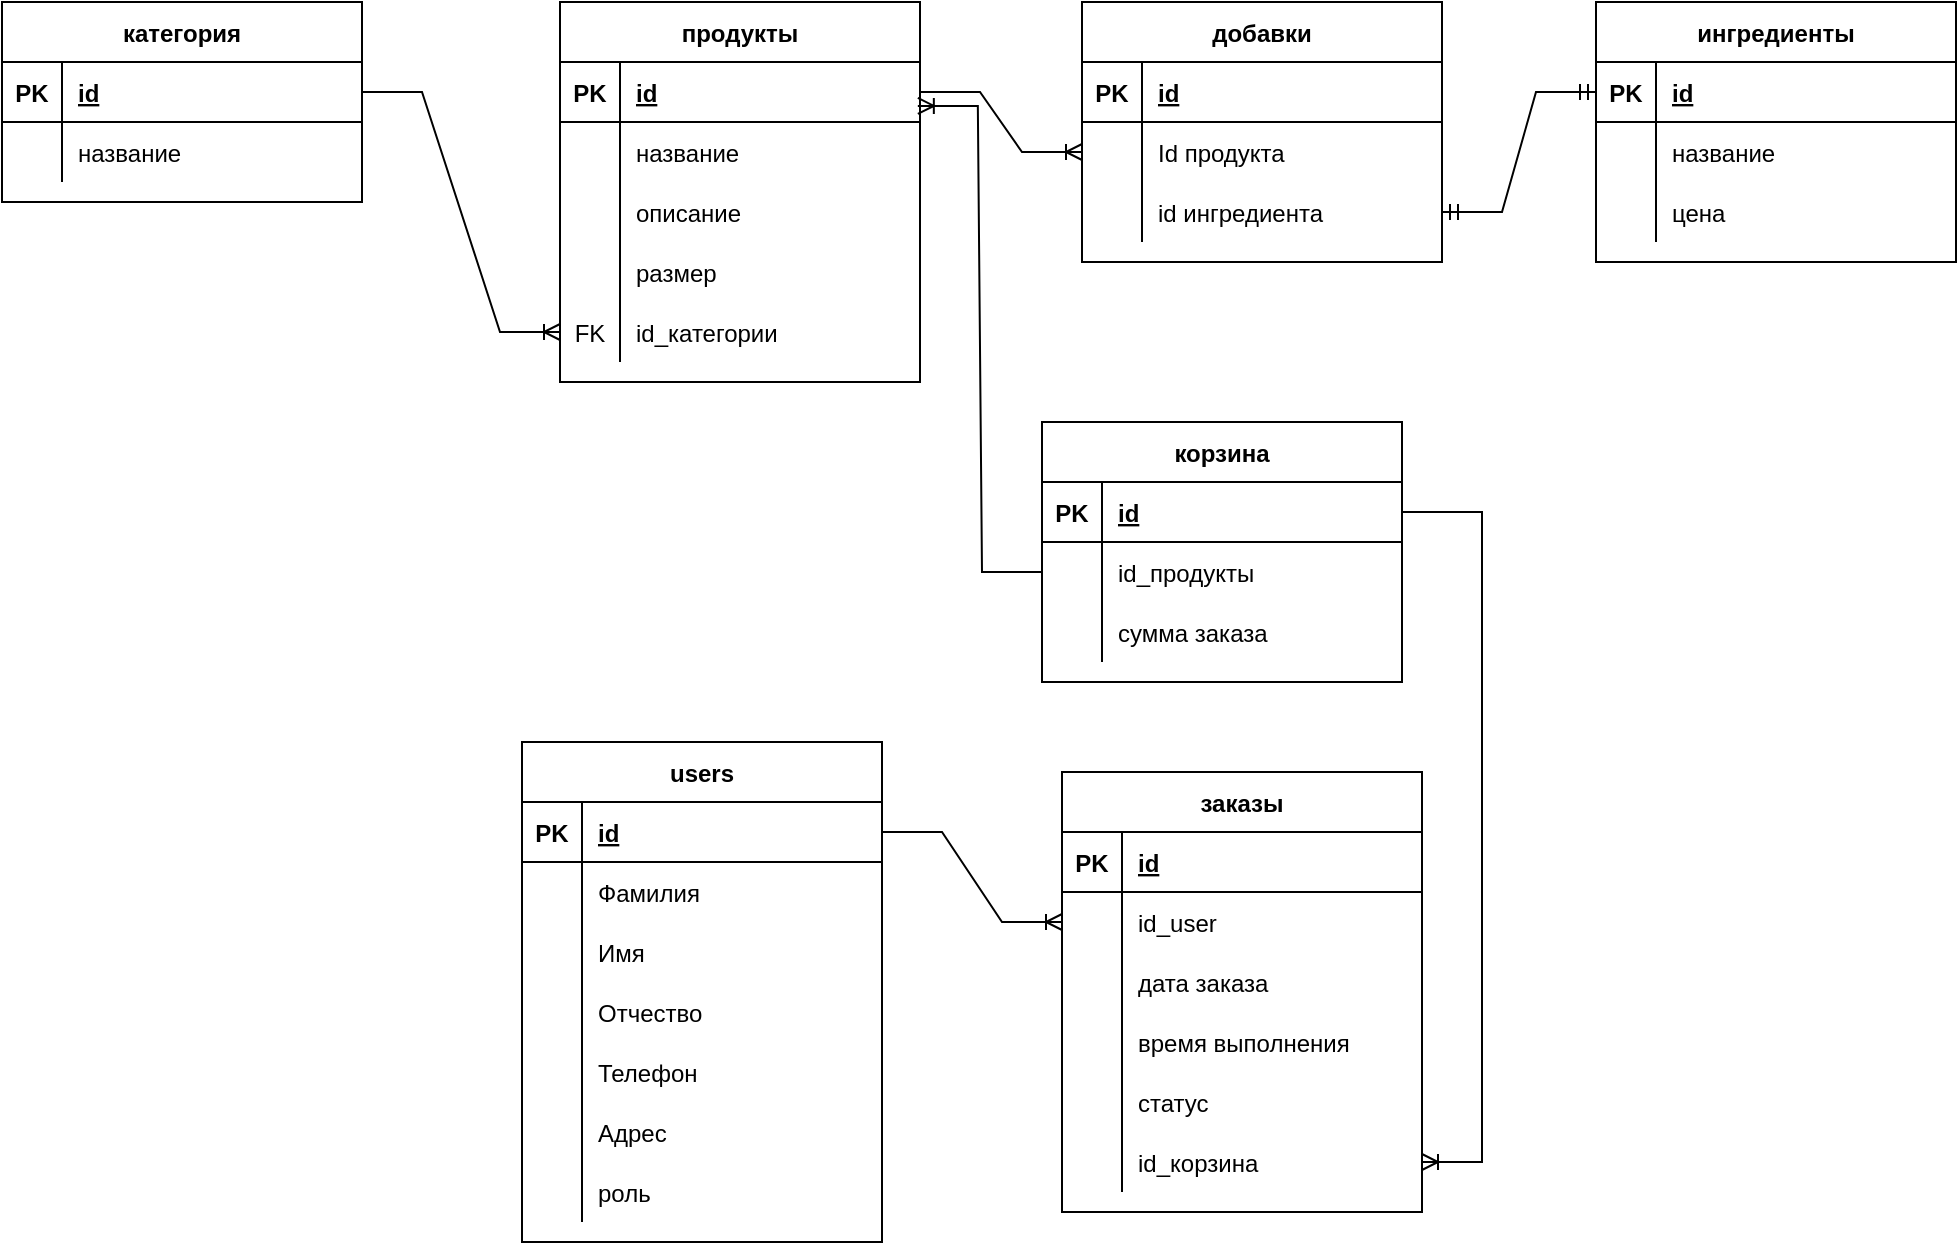 <mxfile version="20.8.11" type="device"><diagram id="owoipw6SvEgK5deBVGy4" name="Page-1"><mxGraphModel dx="1434" dy="749" grid="1" gridSize="10" guides="1" tooltips="1" connect="1" arrows="1" fold="1" page="1" pageScale="1" pageWidth="827" pageHeight="1169" math="0" shadow="0"><root><mxCell id="0"/><mxCell id="1" parent="0"/><mxCell id="4QriS_CzbqOuD697zwni-1" value="категория" style="shape=table;startSize=30;container=1;collapsible=1;childLayout=tableLayout;fixedRows=1;rowLines=0;fontStyle=1;align=center;resizeLast=1;" parent="1" vertex="1"><mxGeometry x="30" y="50" width="180" height="100" as="geometry"/></mxCell><mxCell id="4QriS_CzbqOuD697zwni-2" value="" style="shape=tableRow;horizontal=0;startSize=0;swimlaneHead=0;swimlaneBody=0;fillColor=none;collapsible=0;dropTarget=0;points=[[0,0.5],[1,0.5]];portConstraint=eastwest;top=0;left=0;right=0;bottom=1;" parent="4QriS_CzbqOuD697zwni-1" vertex="1"><mxGeometry y="30" width="180" height="30" as="geometry"/></mxCell><mxCell id="4QriS_CzbqOuD697zwni-3" value="PK" style="shape=partialRectangle;connectable=0;fillColor=none;top=0;left=0;bottom=0;right=0;fontStyle=1;overflow=hidden;" parent="4QriS_CzbqOuD697zwni-2" vertex="1"><mxGeometry width="30" height="30" as="geometry"><mxRectangle width="30" height="30" as="alternateBounds"/></mxGeometry></mxCell><mxCell id="4QriS_CzbqOuD697zwni-4" value="id" style="shape=partialRectangle;connectable=0;fillColor=none;top=0;left=0;bottom=0;right=0;align=left;spacingLeft=6;fontStyle=5;overflow=hidden;" parent="4QriS_CzbqOuD697zwni-2" vertex="1"><mxGeometry x="30" width="150" height="30" as="geometry"><mxRectangle width="150" height="30" as="alternateBounds"/></mxGeometry></mxCell><mxCell id="4QriS_CzbqOuD697zwni-5" value="" style="shape=tableRow;horizontal=0;startSize=0;swimlaneHead=0;swimlaneBody=0;fillColor=none;collapsible=0;dropTarget=0;points=[[0,0.5],[1,0.5]];portConstraint=eastwest;top=0;left=0;right=0;bottom=0;" parent="4QriS_CzbqOuD697zwni-1" vertex="1"><mxGeometry y="60" width="180" height="30" as="geometry"/></mxCell><mxCell id="4QriS_CzbqOuD697zwni-6" value="" style="shape=partialRectangle;connectable=0;fillColor=none;top=0;left=0;bottom=0;right=0;editable=1;overflow=hidden;" parent="4QriS_CzbqOuD697zwni-5" vertex="1"><mxGeometry width="30" height="30" as="geometry"><mxRectangle width="30" height="30" as="alternateBounds"/></mxGeometry></mxCell><mxCell id="4QriS_CzbqOuD697zwni-7" value="название" style="shape=partialRectangle;connectable=0;fillColor=none;top=0;left=0;bottom=0;right=0;align=left;spacingLeft=6;overflow=hidden;" parent="4QriS_CzbqOuD697zwni-5" vertex="1"><mxGeometry x="30" width="150" height="30" as="geometry"><mxRectangle width="150" height="30" as="alternateBounds"/></mxGeometry></mxCell><mxCell id="4QriS_CzbqOuD697zwni-20" value="продукты" style="shape=table;startSize=30;container=1;collapsible=1;childLayout=tableLayout;fixedRows=1;rowLines=0;fontStyle=1;align=center;resizeLast=1;" parent="1" vertex="1"><mxGeometry x="309" y="50" width="180" height="190" as="geometry"/></mxCell><mxCell id="4QriS_CzbqOuD697zwni-21" value="" style="shape=tableRow;horizontal=0;startSize=0;swimlaneHead=0;swimlaneBody=0;fillColor=none;collapsible=0;dropTarget=0;points=[[0,0.5],[1,0.5]];portConstraint=eastwest;top=0;left=0;right=0;bottom=1;" parent="4QriS_CzbqOuD697zwni-20" vertex="1"><mxGeometry y="30" width="180" height="30" as="geometry"/></mxCell><mxCell id="4QriS_CzbqOuD697zwni-22" value="PK" style="shape=partialRectangle;connectable=0;fillColor=none;top=0;left=0;bottom=0;right=0;fontStyle=1;overflow=hidden;" parent="4QriS_CzbqOuD697zwni-21" vertex="1"><mxGeometry width="30" height="30" as="geometry"><mxRectangle width="30" height="30" as="alternateBounds"/></mxGeometry></mxCell><mxCell id="4QriS_CzbqOuD697zwni-23" value="id" style="shape=partialRectangle;connectable=0;fillColor=none;top=0;left=0;bottom=0;right=0;align=left;spacingLeft=6;fontStyle=5;overflow=hidden;" parent="4QriS_CzbqOuD697zwni-21" vertex="1"><mxGeometry x="30" width="150" height="30" as="geometry"><mxRectangle width="150" height="30" as="alternateBounds"/></mxGeometry></mxCell><mxCell id="4QriS_CzbqOuD697zwni-24" value="" style="shape=tableRow;horizontal=0;startSize=0;swimlaneHead=0;swimlaneBody=0;fillColor=none;collapsible=0;dropTarget=0;points=[[0,0.5],[1,0.5]];portConstraint=eastwest;top=0;left=0;right=0;bottom=0;" parent="4QriS_CzbqOuD697zwni-20" vertex="1"><mxGeometry y="60" width="180" height="30" as="geometry"/></mxCell><mxCell id="4QriS_CzbqOuD697zwni-25" value="" style="shape=partialRectangle;connectable=0;fillColor=none;top=0;left=0;bottom=0;right=0;editable=1;overflow=hidden;" parent="4QriS_CzbqOuD697zwni-24" vertex="1"><mxGeometry width="30" height="30" as="geometry"><mxRectangle width="30" height="30" as="alternateBounds"/></mxGeometry></mxCell><mxCell id="4QriS_CzbqOuD697zwni-26" value="название" style="shape=partialRectangle;connectable=0;fillColor=none;top=0;left=0;bottom=0;right=0;align=left;spacingLeft=6;overflow=hidden;" parent="4QriS_CzbqOuD697zwni-24" vertex="1"><mxGeometry x="30" width="150" height="30" as="geometry"><mxRectangle width="150" height="30" as="alternateBounds"/></mxGeometry></mxCell><mxCell id="4QriS_CzbqOuD697zwni-27" value="" style="shape=tableRow;horizontal=0;startSize=0;swimlaneHead=0;swimlaneBody=0;fillColor=none;collapsible=0;dropTarget=0;points=[[0,0.5],[1,0.5]];portConstraint=eastwest;top=0;left=0;right=0;bottom=0;" parent="4QriS_CzbqOuD697zwni-20" vertex="1"><mxGeometry y="90" width="180" height="30" as="geometry"/></mxCell><mxCell id="4QriS_CzbqOuD697zwni-28" value="" style="shape=partialRectangle;connectable=0;fillColor=none;top=0;left=0;bottom=0;right=0;editable=1;overflow=hidden;" parent="4QriS_CzbqOuD697zwni-27" vertex="1"><mxGeometry width="30" height="30" as="geometry"><mxRectangle width="30" height="30" as="alternateBounds"/></mxGeometry></mxCell><mxCell id="4QriS_CzbqOuD697zwni-29" value="описание" style="shape=partialRectangle;connectable=0;fillColor=none;top=0;left=0;bottom=0;right=0;align=left;spacingLeft=6;overflow=hidden;" parent="4QriS_CzbqOuD697zwni-27" vertex="1"><mxGeometry x="30" width="150" height="30" as="geometry"><mxRectangle width="150" height="30" as="alternateBounds"/></mxGeometry></mxCell><mxCell id="4QriS_CzbqOuD697zwni-30" value="" style="shape=tableRow;horizontal=0;startSize=0;swimlaneHead=0;swimlaneBody=0;fillColor=none;collapsible=0;dropTarget=0;points=[[0,0.5],[1,0.5]];portConstraint=eastwest;top=0;left=0;right=0;bottom=0;" parent="4QriS_CzbqOuD697zwni-20" vertex="1"><mxGeometry y="120" width="180" height="30" as="geometry"/></mxCell><mxCell id="4QriS_CzbqOuD697zwni-31" value="" style="shape=partialRectangle;connectable=0;fillColor=none;top=0;left=0;bottom=0;right=0;editable=1;overflow=hidden;" parent="4QriS_CzbqOuD697zwni-30" vertex="1"><mxGeometry width="30" height="30" as="geometry"><mxRectangle width="30" height="30" as="alternateBounds"/></mxGeometry></mxCell><mxCell id="4QriS_CzbqOuD697zwni-32" value="размер" style="shape=partialRectangle;connectable=0;fillColor=none;top=0;left=0;bottom=0;right=0;align=left;spacingLeft=6;overflow=hidden;" parent="4QriS_CzbqOuD697zwni-30" vertex="1"><mxGeometry x="30" width="150" height="30" as="geometry"><mxRectangle width="150" height="30" as="alternateBounds"/></mxGeometry></mxCell><mxCell id="4QriS_CzbqOuD697zwni-33" style="shape=tableRow;horizontal=0;startSize=0;swimlaneHead=0;swimlaneBody=0;fillColor=none;collapsible=0;dropTarget=0;points=[[0,0.5],[1,0.5]];portConstraint=eastwest;top=0;left=0;right=0;bottom=0;" parent="4QriS_CzbqOuD697zwni-20" vertex="1"><mxGeometry y="150" width="180" height="30" as="geometry"/></mxCell><mxCell id="4QriS_CzbqOuD697zwni-34" value="FK" style="shape=partialRectangle;connectable=0;fillColor=none;top=0;left=0;bottom=0;right=0;editable=1;overflow=hidden;" parent="4QriS_CzbqOuD697zwni-33" vertex="1"><mxGeometry width="30" height="30" as="geometry"><mxRectangle width="30" height="30" as="alternateBounds"/></mxGeometry></mxCell><mxCell id="4QriS_CzbqOuD697zwni-35" value="id_категории" style="shape=partialRectangle;connectable=0;fillColor=none;top=0;left=0;bottom=0;right=0;align=left;spacingLeft=6;overflow=hidden;" parent="4QriS_CzbqOuD697zwni-33" vertex="1"><mxGeometry x="30" width="150" height="30" as="geometry"><mxRectangle width="150" height="30" as="alternateBounds"/></mxGeometry></mxCell><mxCell id="4QriS_CzbqOuD697zwni-39" value="добавки" style="shape=table;startSize=30;container=1;collapsible=1;childLayout=tableLayout;fixedRows=1;rowLines=0;fontStyle=1;align=center;resizeLast=1;" parent="1" vertex="1"><mxGeometry x="570" y="50" width="180" height="130" as="geometry"/></mxCell><mxCell id="4QriS_CzbqOuD697zwni-40" value="" style="shape=tableRow;horizontal=0;startSize=0;swimlaneHead=0;swimlaneBody=0;fillColor=none;collapsible=0;dropTarget=0;points=[[0,0.5],[1,0.5]];portConstraint=eastwest;top=0;left=0;right=0;bottom=1;" parent="4QriS_CzbqOuD697zwni-39" vertex="1"><mxGeometry y="30" width="180" height="30" as="geometry"/></mxCell><mxCell id="4QriS_CzbqOuD697zwni-41" value="PK" style="shape=partialRectangle;connectable=0;fillColor=none;top=0;left=0;bottom=0;right=0;fontStyle=1;overflow=hidden;" parent="4QriS_CzbqOuD697zwni-40" vertex="1"><mxGeometry width="30" height="30" as="geometry"><mxRectangle width="30" height="30" as="alternateBounds"/></mxGeometry></mxCell><mxCell id="4QriS_CzbqOuD697zwni-42" value="id" style="shape=partialRectangle;connectable=0;fillColor=none;top=0;left=0;bottom=0;right=0;align=left;spacingLeft=6;fontStyle=5;overflow=hidden;" parent="4QriS_CzbqOuD697zwni-40" vertex="1"><mxGeometry x="30" width="150" height="30" as="geometry"><mxRectangle width="150" height="30" as="alternateBounds"/></mxGeometry></mxCell><mxCell id="4QriS_CzbqOuD697zwni-43" value="" style="shape=tableRow;horizontal=0;startSize=0;swimlaneHead=0;swimlaneBody=0;fillColor=none;collapsible=0;dropTarget=0;points=[[0,0.5],[1,0.5]];portConstraint=eastwest;top=0;left=0;right=0;bottom=0;" parent="4QriS_CzbqOuD697zwni-39" vertex="1"><mxGeometry y="60" width="180" height="30" as="geometry"/></mxCell><mxCell id="4QriS_CzbqOuD697zwni-44" value="" style="shape=partialRectangle;connectable=0;fillColor=none;top=0;left=0;bottom=0;right=0;editable=1;overflow=hidden;" parent="4QriS_CzbqOuD697zwni-43" vertex="1"><mxGeometry width="30" height="30" as="geometry"><mxRectangle width="30" height="30" as="alternateBounds"/></mxGeometry></mxCell><mxCell id="4QriS_CzbqOuD697zwni-45" value="Id продукта" style="shape=partialRectangle;connectable=0;fillColor=none;top=0;left=0;bottom=0;right=0;align=left;spacingLeft=6;overflow=hidden;" parent="4QriS_CzbqOuD697zwni-43" vertex="1"><mxGeometry x="30" width="150" height="30" as="geometry"><mxRectangle width="150" height="30" as="alternateBounds"/></mxGeometry></mxCell><mxCell id="4QriS_CzbqOuD697zwni-46" value="" style="shape=tableRow;horizontal=0;startSize=0;swimlaneHead=0;swimlaneBody=0;fillColor=none;collapsible=0;dropTarget=0;points=[[0,0.5],[1,0.5]];portConstraint=eastwest;top=0;left=0;right=0;bottom=0;" parent="4QriS_CzbqOuD697zwni-39" vertex="1"><mxGeometry y="90" width="180" height="30" as="geometry"/></mxCell><mxCell id="4QriS_CzbqOuD697zwni-47" value="" style="shape=partialRectangle;connectable=0;fillColor=none;top=0;left=0;bottom=0;right=0;editable=1;overflow=hidden;" parent="4QriS_CzbqOuD697zwni-46" vertex="1"><mxGeometry width="30" height="30" as="geometry"><mxRectangle width="30" height="30" as="alternateBounds"/></mxGeometry></mxCell><mxCell id="4QriS_CzbqOuD697zwni-48" value="id ингредиента" style="shape=partialRectangle;connectable=0;fillColor=none;top=0;left=0;bottom=0;right=0;align=left;spacingLeft=6;overflow=hidden;" parent="4QriS_CzbqOuD697zwni-46" vertex="1"><mxGeometry x="30" width="150" height="30" as="geometry"><mxRectangle width="150" height="30" as="alternateBounds"/></mxGeometry></mxCell><mxCell id="4QriS_CzbqOuD697zwni-83" value="ингредиенты" style="shape=table;startSize=30;container=1;collapsible=1;childLayout=tableLayout;fixedRows=1;rowLines=0;fontStyle=1;align=center;resizeLast=1;" parent="1" vertex="1"><mxGeometry x="827" y="50" width="180" height="130" as="geometry"/></mxCell><mxCell id="4QriS_CzbqOuD697zwni-84" value="" style="shape=tableRow;horizontal=0;startSize=0;swimlaneHead=0;swimlaneBody=0;fillColor=none;collapsible=0;dropTarget=0;points=[[0,0.5],[1,0.5]];portConstraint=eastwest;top=0;left=0;right=0;bottom=1;" parent="4QriS_CzbqOuD697zwni-83" vertex="1"><mxGeometry y="30" width="180" height="30" as="geometry"/></mxCell><mxCell id="4QriS_CzbqOuD697zwni-85" value="PK" style="shape=partialRectangle;connectable=0;fillColor=none;top=0;left=0;bottom=0;right=0;fontStyle=1;overflow=hidden;" parent="4QriS_CzbqOuD697zwni-84" vertex="1"><mxGeometry width="30" height="30" as="geometry"><mxRectangle width="30" height="30" as="alternateBounds"/></mxGeometry></mxCell><mxCell id="4QriS_CzbqOuD697zwni-86" value="id" style="shape=partialRectangle;connectable=0;fillColor=none;top=0;left=0;bottom=0;right=0;align=left;spacingLeft=6;fontStyle=5;overflow=hidden;" parent="4QriS_CzbqOuD697zwni-84" vertex="1"><mxGeometry x="30" width="150" height="30" as="geometry"><mxRectangle width="150" height="30" as="alternateBounds"/></mxGeometry></mxCell><mxCell id="4QriS_CzbqOuD697zwni-87" value="" style="shape=tableRow;horizontal=0;startSize=0;swimlaneHead=0;swimlaneBody=0;fillColor=none;collapsible=0;dropTarget=0;points=[[0,0.5],[1,0.5]];portConstraint=eastwest;top=0;left=0;right=0;bottom=0;" parent="4QriS_CzbqOuD697zwni-83" vertex="1"><mxGeometry y="60" width="180" height="30" as="geometry"/></mxCell><mxCell id="4QriS_CzbqOuD697zwni-88" value="" style="shape=partialRectangle;connectable=0;fillColor=none;top=0;left=0;bottom=0;right=0;editable=1;overflow=hidden;" parent="4QriS_CzbqOuD697zwni-87" vertex="1"><mxGeometry width="30" height="30" as="geometry"><mxRectangle width="30" height="30" as="alternateBounds"/></mxGeometry></mxCell><mxCell id="4QriS_CzbqOuD697zwni-89" value="название" style="shape=partialRectangle;connectable=0;fillColor=none;top=0;left=0;bottom=0;right=0;align=left;spacingLeft=6;overflow=hidden;" parent="4QriS_CzbqOuD697zwni-87" vertex="1"><mxGeometry x="30" width="150" height="30" as="geometry"><mxRectangle width="150" height="30" as="alternateBounds"/></mxGeometry></mxCell><mxCell id="4QriS_CzbqOuD697zwni-90" value="" style="shape=tableRow;horizontal=0;startSize=0;swimlaneHead=0;swimlaneBody=0;fillColor=none;collapsible=0;dropTarget=0;points=[[0,0.5],[1,0.5]];portConstraint=eastwest;top=0;left=0;right=0;bottom=0;" parent="4QriS_CzbqOuD697zwni-83" vertex="1"><mxGeometry y="90" width="180" height="30" as="geometry"/></mxCell><mxCell id="4QriS_CzbqOuD697zwni-91" value="" style="shape=partialRectangle;connectable=0;fillColor=none;top=0;left=0;bottom=0;right=0;editable=1;overflow=hidden;" parent="4QriS_CzbqOuD697zwni-90" vertex="1"><mxGeometry width="30" height="30" as="geometry"><mxRectangle width="30" height="30" as="alternateBounds"/></mxGeometry></mxCell><mxCell id="4QriS_CzbqOuD697zwni-92" value="цена" style="shape=partialRectangle;connectable=0;fillColor=none;top=0;left=0;bottom=0;right=0;align=left;spacingLeft=6;overflow=hidden;" parent="4QriS_CzbqOuD697zwni-90" vertex="1"><mxGeometry x="30" width="150" height="30" as="geometry"><mxRectangle width="150" height="30" as="alternateBounds"/></mxGeometry></mxCell><mxCell id="4QriS_CzbqOuD697zwni-102" value="users" style="shape=table;startSize=30;container=1;collapsible=1;childLayout=tableLayout;fixedRows=1;rowLines=0;fontStyle=1;align=center;resizeLast=1;" parent="1" vertex="1"><mxGeometry x="290" y="420" width="180" height="250" as="geometry"/></mxCell><mxCell id="4QriS_CzbqOuD697zwni-103" value="" style="shape=tableRow;horizontal=0;startSize=0;swimlaneHead=0;swimlaneBody=0;fillColor=none;collapsible=0;dropTarget=0;points=[[0,0.5],[1,0.5]];portConstraint=eastwest;top=0;left=0;right=0;bottom=1;" parent="4QriS_CzbqOuD697zwni-102" vertex="1"><mxGeometry y="30" width="180" height="30" as="geometry"/></mxCell><mxCell id="4QriS_CzbqOuD697zwni-104" value="PK" style="shape=partialRectangle;connectable=0;fillColor=none;top=0;left=0;bottom=0;right=0;fontStyle=1;overflow=hidden;" parent="4QriS_CzbqOuD697zwni-103" vertex="1"><mxGeometry width="30" height="30" as="geometry"><mxRectangle width="30" height="30" as="alternateBounds"/></mxGeometry></mxCell><mxCell id="4QriS_CzbqOuD697zwni-105" value="id" style="shape=partialRectangle;connectable=0;fillColor=none;top=0;left=0;bottom=0;right=0;align=left;spacingLeft=6;fontStyle=5;overflow=hidden;" parent="4QriS_CzbqOuD697zwni-103" vertex="1"><mxGeometry x="30" width="150" height="30" as="geometry"><mxRectangle width="150" height="30" as="alternateBounds"/></mxGeometry></mxCell><mxCell id="4QriS_CzbqOuD697zwni-106" value="" style="shape=tableRow;horizontal=0;startSize=0;swimlaneHead=0;swimlaneBody=0;fillColor=none;collapsible=0;dropTarget=0;points=[[0,0.5],[1,0.5]];portConstraint=eastwest;top=0;left=0;right=0;bottom=0;" parent="4QriS_CzbqOuD697zwni-102" vertex="1"><mxGeometry y="60" width="180" height="30" as="geometry"/></mxCell><mxCell id="4QriS_CzbqOuD697zwni-107" value="" style="shape=partialRectangle;connectable=0;fillColor=none;top=0;left=0;bottom=0;right=0;editable=1;overflow=hidden;" parent="4QriS_CzbqOuD697zwni-106" vertex="1"><mxGeometry width="30" height="30" as="geometry"><mxRectangle width="30" height="30" as="alternateBounds"/></mxGeometry></mxCell><mxCell id="4QriS_CzbqOuD697zwni-108" value="Фамилия    " style="shape=partialRectangle;connectable=0;fillColor=none;top=0;left=0;bottom=0;right=0;align=left;spacingLeft=6;overflow=hidden;" parent="4QriS_CzbqOuD697zwni-106" vertex="1"><mxGeometry x="30" width="150" height="30" as="geometry"><mxRectangle width="150" height="30" as="alternateBounds"/></mxGeometry></mxCell><mxCell id="4QriS_CzbqOuD697zwni-109" value="" style="shape=tableRow;horizontal=0;startSize=0;swimlaneHead=0;swimlaneBody=0;fillColor=none;collapsible=0;dropTarget=0;points=[[0,0.5],[1,0.5]];portConstraint=eastwest;top=0;left=0;right=0;bottom=0;" parent="4QriS_CzbqOuD697zwni-102" vertex="1"><mxGeometry y="90" width="180" height="30" as="geometry"/></mxCell><mxCell id="4QriS_CzbqOuD697zwni-110" value="" style="shape=partialRectangle;connectable=0;fillColor=none;top=0;left=0;bottom=0;right=0;editable=1;overflow=hidden;" parent="4QriS_CzbqOuD697zwni-109" vertex="1"><mxGeometry width="30" height="30" as="geometry"><mxRectangle width="30" height="30" as="alternateBounds"/></mxGeometry></mxCell><mxCell id="4QriS_CzbqOuD697zwni-111" value="Имя" style="shape=partialRectangle;connectable=0;fillColor=none;top=0;left=0;bottom=0;right=0;align=left;spacingLeft=6;overflow=hidden;" parent="4QriS_CzbqOuD697zwni-109" vertex="1"><mxGeometry x="30" width="150" height="30" as="geometry"><mxRectangle width="150" height="30" as="alternateBounds"/></mxGeometry></mxCell><mxCell id="4QriS_CzbqOuD697zwni-112" value="" style="shape=tableRow;horizontal=0;startSize=0;swimlaneHead=0;swimlaneBody=0;fillColor=none;collapsible=0;dropTarget=0;points=[[0,0.5],[1,0.5]];portConstraint=eastwest;top=0;left=0;right=0;bottom=0;" parent="4QriS_CzbqOuD697zwni-102" vertex="1"><mxGeometry y="120" width="180" height="30" as="geometry"/></mxCell><mxCell id="4QriS_CzbqOuD697zwni-113" value="" style="shape=partialRectangle;connectable=0;fillColor=none;top=0;left=0;bottom=0;right=0;editable=1;overflow=hidden;" parent="4QriS_CzbqOuD697zwni-112" vertex="1"><mxGeometry width="30" height="30" as="geometry"><mxRectangle width="30" height="30" as="alternateBounds"/></mxGeometry></mxCell><mxCell id="4QriS_CzbqOuD697zwni-114" value="Отчество" style="shape=partialRectangle;connectable=0;fillColor=none;top=0;left=0;bottom=0;right=0;align=left;spacingLeft=6;overflow=hidden;" parent="4QriS_CzbqOuD697zwni-112" vertex="1"><mxGeometry x="30" width="150" height="30" as="geometry"><mxRectangle width="150" height="30" as="alternateBounds"/></mxGeometry></mxCell><mxCell id="4QriS_CzbqOuD697zwni-115" style="shape=tableRow;horizontal=0;startSize=0;swimlaneHead=0;swimlaneBody=0;fillColor=none;collapsible=0;dropTarget=0;points=[[0,0.5],[1,0.5]];portConstraint=eastwest;top=0;left=0;right=0;bottom=0;" parent="4QriS_CzbqOuD697zwni-102" vertex="1"><mxGeometry y="150" width="180" height="30" as="geometry"/></mxCell><mxCell id="4QriS_CzbqOuD697zwni-116" style="shape=partialRectangle;connectable=0;fillColor=none;top=0;left=0;bottom=0;right=0;editable=1;overflow=hidden;" parent="4QriS_CzbqOuD697zwni-115" vertex="1"><mxGeometry width="30" height="30" as="geometry"><mxRectangle width="30" height="30" as="alternateBounds"/></mxGeometry></mxCell><mxCell id="4QriS_CzbqOuD697zwni-117" value="Телефон" style="shape=partialRectangle;connectable=0;fillColor=none;top=0;left=0;bottom=0;right=0;align=left;spacingLeft=6;overflow=hidden;" parent="4QriS_CzbqOuD697zwni-115" vertex="1"><mxGeometry x="30" width="150" height="30" as="geometry"><mxRectangle width="150" height="30" as="alternateBounds"/></mxGeometry></mxCell><mxCell id="4QriS_CzbqOuD697zwni-118" style="shape=tableRow;horizontal=0;startSize=0;swimlaneHead=0;swimlaneBody=0;fillColor=none;collapsible=0;dropTarget=0;points=[[0,0.5],[1,0.5]];portConstraint=eastwest;top=0;left=0;right=0;bottom=0;" parent="4QriS_CzbqOuD697zwni-102" vertex="1"><mxGeometry y="180" width="180" height="30" as="geometry"/></mxCell><mxCell id="4QriS_CzbqOuD697zwni-119" style="shape=partialRectangle;connectable=0;fillColor=none;top=0;left=0;bottom=0;right=0;editable=1;overflow=hidden;" parent="4QriS_CzbqOuD697zwni-118" vertex="1"><mxGeometry width="30" height="30" as="geometry"><mxRectangle width="30" height="30" as="alternateBounds"/></mxGeometry></mxCell><mxCell id="4QriS_CzbqOuD697zwni-120" value="Адрес" style="shape=partialRectangle;connectable=0;fillColor=none;top=0;left=0;bottom=0;right=0;align=left;spacingLeft=6;overflow=hidden;" parent="4QriS_CzbqOuD697zwni-118" vertex="1"><mxGeometry x="30" width="150" height="30" as="geometry"><mxRectangle width="150" height="30" as="alternateBounds"/></mxGeometry></mxCell><mxCell id="CvOJVZs36ubao1NPYGST-1" style="shape=tableRow;horizontal=0;startSize=0;swimlaneHead=0;swimlaneBody=0;fillColor=none;collapsible=0;dropTarget=0;points=[[0,0.5],[1,0.5]];portConstraint=eastwest;top=0;left=0;right=0;bottom=0;" parent="4QriS_CzbqOuD697zwni-102" vertex="1"><mxGeometry y="210" width="180" height="30" as="geometry"/></mxCell><mxCell id="CvOJVZs36ubao1NPYGST-2" style="shape=partialRectangle;connectable=0;fillColor=none;top=0;left=0;bottom=0;right=0;editable=1;overflow=hidden;" parent="CvOJVZs36ubao1NPYGST-1" vertex="1"><mxGeometry width="30" height="30" as="geometry"><mxRectangle width="30" height="30" as="alternateBounds"/></mxGeometry></mxCell><mxCell id="CvOJVZs36ubao1NPYGST-3" value="роль" style="shape=partialRectangle;connectable=0;fillColor=none;top=0;left=0;bottom=0;right=0;align=left;spacingLeft=6;overflow=hidden;" parent="CvOJVZs36ubao1NPYGST-1" vertex="1"><mxGeometry x="30" width="150" height="30" as="geometry"><mxRectangle width="150" height="30" as="alternateBounds"/></mxGeometry></mxCell><mxCell id="4QriS_CzbqOuD697zwni-121" value="заказы" style="shape=table;startSize=30;container=1;collapsible=1;childLayout=tableLayout;fixedRows=1;rowLines=0;fontStyle=1;align=center;resizeLast=1;" parent="1" vertex="1"><mxGeometry x="560" y="435" width="180" height="220" as="geometry"/></mxCell><mxCell id="4QriS_CzbqOuD697zwni-122" value="" style="shape=tableRow;horizontal=0;startSize=0;swimlaneHead=0;swimlaneBody=0;fillColor=none;collapsible=0;dropTarget=0;points=[[0,0.5],[1,0.5]];portConstraint=eastwest;top=0;left=0;right=0;bottom=1;" parent="4QriS_CzbqOuD697zwni-121" vertex="1"><mxGeometry y="30" width="180" height="30" as="geometry"/></mxCell><mxCell id="4QriS_CzbqOuD697zwni-123" value="PK" style="shape=partialRectangle;connectable=0;fillColor=none;top=0;left=0;bottom=0;right=0;fontStyle=1;overflow=hidden;" parent="4QriS_CzbqOuD697zwni-122" vertex="1"><mxGeometry width="30" height="30" as="geometry"><mxRectangle width="30" height="30" as="alternateBounds"/></mxGeometry></mxCell><mxCell id="4QriS_CzbqOuD697zwni-124" value="id" style="shape=partialRectangle;connectable=0;fillColor=none;top=0;left=0;bottom=0;right=0;align=left;spacingLeft=6;fontStyle=5;overflow=hidden;" parent="4QriS_CzbqOuD697zwni-122" vertex="1"><mxGeometry x="30" width="150" height="30" as="geometry"><mxRectangle width="150" height="30" as="alternateBounds"/></mxGeometry></mxCell><mxCell id="4QriS_CzbqOuD697zwni-125" value="" style="shape=tableRow;horizontal=0;startSize=0;swimlaneHead=0;swimlaneBody=0;fillColor=none;collapsible=0;dropTarget=0;points=[[0,0.5],[1,0.5]];portConstraint=eastwest;top=0;left=0;right=0;bottom=0;" parent="4QriS_CzbqOuD697zwni-121" vertex="1"><mxGeometry y="60" width="180" height="30" as="geometry"/></mxCell><mxCell id="4QriS_CzbqOuD697zwni-126" value="" style="shape=partialRectangle;connectable=0;fillColor=none;top=0;left=0;bottom=0;right=0;editable=1;overflow=hidden;" parent="4QriS_CzbqOuD697zwni-125" vertex="1"><mxGeometry width="30" height="30" as="geometry"><mxRectangle width="30" height="30" as="alternateBounds"/></mxGeometry></mxCell><mxCell id="4QriS_CzbqOuD697zwni-127" value="id_user" style="shape=partialRectangle;connectable=0;fillColor=none;top=0;left=0;bottom=0;right=0;align=left;spacingLeft=6;overflow=hidden;" parent="4QriS_CzbqOuD697zwni-125" vertex="1"><mxGeometry x="30" width="150" height="30" as="geometry"><mxRectangle width="150" height="30" as="alternateBounds"/></mxGeometry></mxCell><mxCell id="4QriS_CzbqOuD697zwni-128" value="" style="shape=tableRow;horizontal=0;startSize=0;swimlaneHead=0;swimlaneBody=0;fillColor=none;collapsible=0;dropTarget=0;points=[[0,0.5],[1,0.5]];portConstraint=eastwest;top=0;left=0;right=0;bottom=0;" parent="4QriS_CzbqOuD697zwni-121" vertex="1"><mxGeometry y="90" width="180" height="30" as="geometry"/></mxCell><mxCell id="4QriS_CzbqOuD697zwni-129" value="" style="shape=partialRectangle;connectable=0;fillColor=none;top=0;left=0;bottom=0;right=0;editable=1;overflow=hidden;" parent="4QriS_CzbqOuD697zwni-128" vertex="1"><mxGeometry width="30" height="30" as="geometry"><mxRectangle width="30" height="30" as="alternateBounds"/></mxGeometry></mxCell><mxCell id="4QriS_CzbqOuD697zwni-130" value="дата заказа" style="shape=partialRectangle;connectable=0;fillColor=none;top=0;left=0;bottom=0;right=0;align=left;spacingLeft=6;overflow=hidden;" parent="4QriS_CzbqOuD697zwni-128" vertex="1"><mxGeometry x="30" width="150" height="30" as="geometry"><mxRectangle width="150" height="30" as="alternateBounds"/></mxGeometry></mxCell><mxCell id="4QriS_CzbqOuD697zwni-131" value="" style="shape=tableRow;horizontal=0;startSize=0;swimlaneHead=0;swimlaneBody=0;fillColor=none;collapsible=0;dropTarget=0;points=[[0,0.5],[1,0.5]];portConstraint=eastwest;top=0;left=0;right=0;bottom=0;" parent="4QriS_CzbqOuD697zwni-121" vertex="1"><mxGeometry y="120" width="180" height="30" as="geometry"/></mxCell><mxCell id="4QriS_CzbqOuD697zwni-132" value="" style="shape=partialRectangle;connectable=0;fillColor=none;top=0;left=0;bottom=0;right=0;editable=1;overflow=hidden;" parent="4QriS_CzbqOuD697zwni-131" vertex="1"><mxGeometry width="30" height="30" as="geometry"><mxRectangle width="30" height="30" as="alternateBounds"/></mxGeometry></mxCell><mxCell id="4QriS_CzbqOuD697zwni-133" value="время выполнения" style="shape=partialRectangle;connectable=0;fillColor=none;top=0;left=0;bottom=0;right=0;align=left;spacingLeft=6;overflow=hidden;" parent="4QriS_CzbqOuD697zwni-131" vertex="1"><mxGeometry x="30" width="150" height="30" as="geometry"><mxRectangle width="150" height="30" as="alternateBounds"/></mxGeometry></mxCell><mxCell id="4QriS_CzbqOuD697zwni-134" style="shape=tableRow;horizontal=0;startSize=0;swimlaneHead=0;swimlaneBody=0;fillColor=none;collapsible=0;dropTarget=0;points=[[0,0.5],[1,0.5]];portConstraint=eastwest;top=0;left=0;right=0;bottom=0;" parent="4QriS_CzbqOuD697zwni-121" vertex="1"><mxGeometry y="150" width="180" height="30" as="geometry"/></mxCell><mxCell id="4QriS_CzbqOuD697zwni-135" style="shape=partialRectangle;connectable=0;fillColor=none;top=0;left=0;bottom=0;right=0;editable=1;overflow=hidden;" parent="4QriS_CzbqOuD697zwni-134" vertex="1"><mxGeometry width="30" height="30" as="geometry"><mxRectangle width="30" height="30" as="alternateBounds"/></mxGeometry></mxCell><mxCell id="4QriS_CzbqOuD697zwni-136" value="статус" style="shape=partialRectangle;connectable=0;fillColor=none;top=0;left=0;bottom=0;right=0;align=left;spacingLeft=6;overflow=hidden;" parent="4QriS_CzbqOuD697zwni-134" vertex="1"><mxGeometry x="30" width="150" height="30" as="geometry"><mxRectangle width="150" height="30" as="alternateBounds"/></mxGeometry></mxCell><mxCell id="SsRidH4gJb2uw_L5Av3i-3" style="shape=tableRow;horizontal=0;startSize=0;swimlaneHead=0;swimlaneBody=0;fillColor=none;collapsible=0;dropTarget=0;points=[[0,0.5],[1,0.5]];portConstraint=eastwest;top=0;left=0;right=0;bottom=0;" vertex="1" parent="4QriS_CzbqOuD697zwni-121"><mxGeometry y="180" width="180" height="30" as="geometry"/></mxCell><mxCell id="SsRidH4gJb2uw_L5Av3i-4" style="shape=partialRectangle;connectable=0;fillColor=none;top=0;left=0;bottom=0;right=0;editable=1;overflow=hidden;" vertex="1" parent="SsRidH4gJb2uw_L5Av3i-3"><mxGeometry width="30" height="30" as="geometry"><mxRectangle width="30" height="30" as="alternateBounds"/></mxGeometry></mxCell><mxCell id="SsRidH4gJb2uw_L5Av3i-5" value="id_корзина" style="shape=partialRectangle;connectable=0;fillColor=none;top=0;left=0;bottom=0;right=0;align=left;spacingLeft=6;overflow=hidden;" vertex="1" parent="SsRidH4gJb2uw_L5Av3i-3"><mxGeometry x="30" width="150" height="30" as="geometry"><mxRectangle width="150" height="30" as="alternateBounds"/></mxGeometry></mxCell><mxCell id="CvOJVZs36ubao1NPYGST-4" value="" style="edgeStyle=entityRelationEdgeStyle;fontSize=12;html=1;endArrow=ERoneToMany;rounded=0;exitX=1;exitY=0.5;exitDx=0;exitDy=0;" parent="1" source="4QriS_CzbqOuD697zwni-2" target="4QriS_CzbqOuD697zwni-33" edge="1"><mxGeometry width="100" height="100" relative="1" as="geometry"><mxPoint x="390" y="310" as="sourcePoint"/><mxPoint x="490" y="210" as="targetPoint"/></mxGeometry></mxCell><mxCell id="CvOJVZs36ubao1NPYGST-5" value="" style="edgeStyle=entityRelationEdgeStyle;fontSize=12;html=1;endArrow=ERoneToMany;rounded=0;exitX=1;exitY=0.5;exitDx=0;exitDy=0;entryX=0;entryY=0.5;entryDx=0;entryDy=0;" parent="1" source="4QriS_CzbqOuD697zwni-21" target="4QriS_CzbqOuD697zwni-43" edge="1"><mxGeometry width="100" height="100" relative="1" as="geometry"><mxPoint x="489" y="170" as="sourcePoint"/><mxPoint x="588" y="290" as="targetPoint"/></mxGeometry></mxCell><mxCell id="CvOJVZs36ubao1NPYGST-7" value="" style="edgeStyle=entityRelationEdgeStyle;fontSize=12;html=1;endArrow=ERmandOne;startArrow=ERmandOne;rounded=0;entryX=0;entryY=0.5;entryDx=0;entryDy=0;exitX=1;exitY=0.5;exitDx=0;exitDy=0;" parent="1" source="4QriS_CzbqOuD697zwni-46" target="4QriS_CzbqOuD697zwni-84" edge="1"><mxGeometry width="100" height="100" relative="1" as="geometry"><mxPoint x="770" y="220" as="sourcePoint"/><mxPoint x="680" y="210" as="targetPoint"/></mxGeometry></mxCell><mxCell id="CvOJVZs36ubao1NPYGST-11" value="" style="edgeStyle=entityRelationEdgeStyle;fontSize=12;html=1;endArrow=ERoneToMany;rounded=0;exitX=1;exitY=0.5;exitDx=0;exitDy=0;entryX=0;entryY=0.5;entryDx=0;entryDy=0;" parent="1" source="4QriS_CzbqOuD697zwni-103" target="4QriS_CzbqOuD697zwni-125" edge="1"><mxGeometry width="100" height="100" relative="1" as="geometry"><mxPoint x="290" y="360" as="sourcePoint"/><mxPoint x="389" y="480" as="targetPoint"/></mxGeometry></mxCell><mxCell id="SnG_rHqVInZ5Fc9CpCs--1" value="корзина" style="shape=table;startSize=30;container=1;collapsible=1;childLayout=tableLayout;fixedRows=1;rowLines=0;fontStyle=1;align=center;resizeLast=1;" parent="1" vertex="1"><mxGeometry x="550" y="260" width="180" height="130" as="geometry"/></mxCell><mxCell id="SnG_rHqVInZ5Fc9CpCs--2" value="" style="shape=tableRow;horizontal=0;startSize=0;swimlaneHead=0;swimlaneBody=0;fillColor=none;collapsible=0;dropTarget=0;points=[[0,0.5],[1,0.5]];portConstraint=eastwest;top=0;left=0;right=0;bottom=1;" parent="SnG_rHqVInZ5Fc9CpCs--1" vertex="1"><mxGeometry y="30" width="180" height="30" as="geometry"/></mxCell><mxCell id="SnG_rHqVInZ5Fc9CpCs--3" value="PK" style="shape=partialRectangle;connectable=0;fillColor=none;top=0;left=0;bottom=0;right=0;fontStyle=1;overflow=hidden;" parent="SnG_rHqVInZ5Fc9CpCs--2" vertex="1"><mxGeometry width="30" height="30" as="geometry"><mxRectangle width="30" height="30" as="alternateBounds"/></mxGeometry></mxCell><mxCell id="SnG_rHqVInZ5Fc9CpCs--4" value="id" style="shape=partialRectangle;connectable=0;fillColor=none;top=0;left=0;bottom=0;right=0;align=left;spacingLeft=6;fontStyle=5;overflow=hidden;" parent="SnG_rHqVInZ5Fc9CpCs--2" vertex="1"><mxGeometry x="30" width="150" height="30" as="geometry"><mxRectangle width="150" height="30" as="alternateBounds"/></mxGeometry></mxCell><mxCell id="SnG_rHqVInZ5Fc9CpCs--5" value="" style="shape=tableRow;horizontal=0;startSize=0;swimlaneHead=0;swimlaneBody=0;fillColor=none;collapsible=0;dropTarget=0;points=[[0,0.5],[1,0.5]];portConstraint=eastwest;top=0;left=0;right=0;bottom=0;" parent="SnG_rHqVInZ5Fc9CpCs--1" vertex="1"><mxGeometry y="60" width="180" height="30" as="geometry"/></mxCell><mxCell id="SnG_rHqVInZ5Fc9CpCs--6" value="" style="shape=partialRectangle;connectable=0;fillColor=none;top=0;left=0;bottom=0;right=0;editable=1;overflow=hidden;" parent="SnG_rHqVInZ5Fc9CpCs--5" vertex="1"><mxGeometry width="30" height="30" as="geometry"><mxRectangle width="30" height="30" as="alternateBounds"/></mxGeometry></mxCell><mxCell id="SnG_rHqVInZ5Fc9CpCs--7" value="id_продукты" style="shape=partialRectangle;connectable=0;fillColor=none;top=0;left=0;bottom=0;right=0;align=left;spacingLeft=6;overflow=hidden;" parent="SnG_rHqVInZ5Fc9CpCs--5" vertex="1"><mxGeometry x="30" width="150" height="30" as="geometry"><mxRectangle width="150" height="30" as="alternateBounds"/></mxGeometry></mxCell><mxCell id="SnG_rHqVInZ5Fc9CpCs--11" value="" style="shape=tableRow;horizontal=0;startSize=0;swimlaneHead=0;swimlaneBody=0;fillColor=none;collapsible=0;dropTarget=0;points=[[0,0.5],[1,0.5]];portConstraint=eastwest;top=0;left=0;right=0;bottom=0;" parent="SnG_rHqVInZ5Fc9CpCs--1" vertex="1"><mxGeometry y="90" width="180" height="30" as="geometry"/></mxCell><mxCell id="SnG_rHqVInZ5Fc9CpCs--12" value="" style="shape=partialRectangle;connectable=0;fillColor=none;top=0;left=0;bottom=0;right=0;editable=1;overflow=hidden;" parent="SnG_rHqVInZ5Fc9CpCs--11" vertex="1"><mxGeometry width="30" height="30" as="geometry"><mxRectangle width="30" height="30" as="alternateBounds"/></mxGeometry></mxCell><mxCell id="SnG_rHqVInZ5Fc9CpCs--13" value="сумма заказа" style="shape=partialRectangle;connectable=0;fillColor=none;top=0;left=0;bottom=0;right=0;align=left;spacingLeft=6;overflow=hidden;" parent="SnG_rHqVInZ5Fc9CpCs--11" vertex="1"><mxGeometry x="30" width="150" height="30" as="geometry"><mxRectangle width="150" height="30" as="alternateBounds"/></mxGeometry></mxCell><mxCell id="SsRidH4gJb2uw_L5Av3i-1" value="" style="edgeStyle=entityRelationEdgeStyle;fontSize=12;html=1;endArrow=ERoneToMany;rounded=0;exitX=0;exitY=0.5;exitDx=0;exitDy=0;entryX=0.994;entryY=0.733;entryDx=0;entryDy=0;entryPerimeter=0;" edge="1" parent="1" source="SnG_rHqVInZ5Fc9CpCs--5" target="4QriS_CzbqOuD697zwni-21"><mxGeometry width="100" height="100" relative="1" as="geometry"><mxPoint x="530" y="280" as="sourcePoint"/><mxPoint x="530" y="220" as="targetPoint"/></mxGeometry></mxCell><mxCell id="SsRidH4gJb2uw_L5Av3i-2" value="" style="edgeStyle=entityRelationEdgeStyle;fontSize=12;html=1;endArrow=ERoneToMany;rounded=0;exitX=1;exitY=0.5;exitDx=0;exitDy=0;" edge="1" parent="1" source="SnG_rHqVInZ5Fc9CpCs--2" target="SsRidH4gJb2uw_L5Av3i-3"><mxGeometry width="100" height="100" relative="1" as="geometry"><mxPoint x="770" y="300" as="sourcePoint"/><mxPoint x="810" y="610" as="targetPoint"/></mxGeometry></mxCell></root></mxGraphModel></diagram></mxfile>